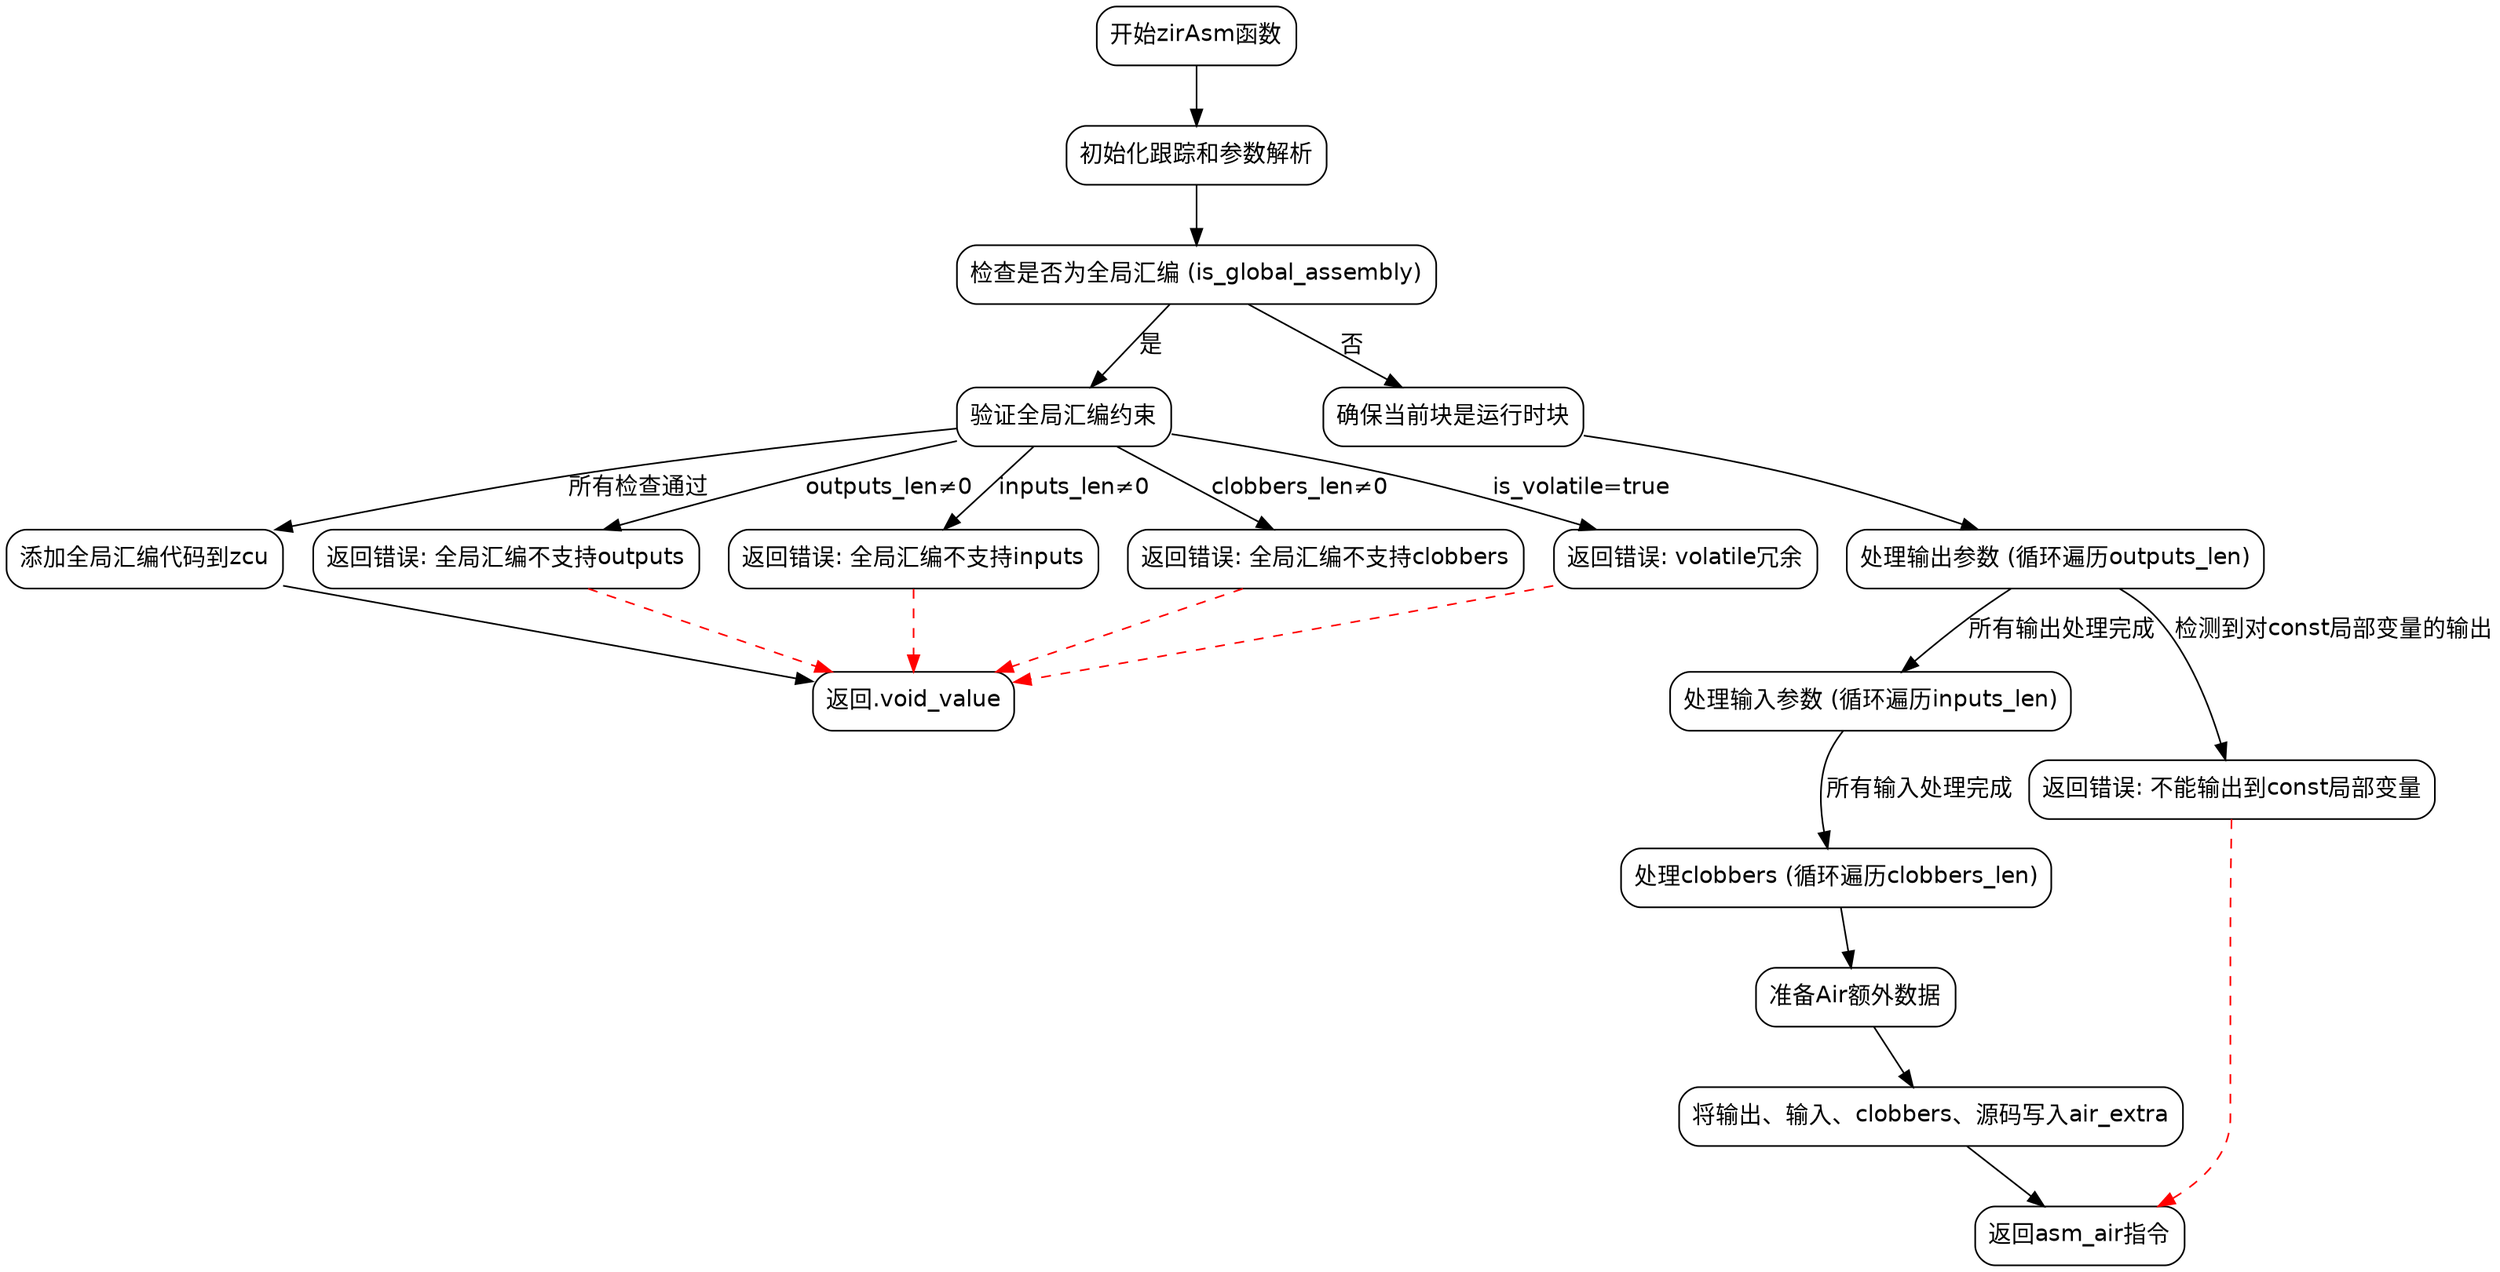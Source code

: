 
digraph flowchart {
    node [shape=rectangle, style=rounded, fontname=Helvetica];
    edge [fontname=Helvetica];

    start [label="开始zirAsm函数"];
    init [label="初始化跟踪和参数解析"];
    check_global [label="检查是否为全局汇编 (is_global_assembly)"];

    global_checks [label="验证全局汇编约束"];
    add_global_asm [label="添加全局汇编代码到zcu"];
    return_void [label="返回.void_value"];

    require_runtime [label="确保当前块是运行时块"];
    process_outputs [label="处理输出参数 (循环遍历outputs_len)"];
    process_inputs [label="处理输入参数 (循环遍历inputs_len)"];
    process_clobbers [label="处理clobbers (循环遍历clobbers_len)"];

    prepare_air [label="准备Air额外数据"];
    write_air_extra [label="将输出、输入、clobbers、源码写入air_extra"];
    return_asm_air [label="返回asm_air指令"];

    // 错误处理分支
    error_outputs [label="返回错误: 全局汇编不支持outputs"];
    error_inputs [label="返回错误: 全局汇编不支持inputs"];
    error_clobbers [label="返回错误: 全局汇编不支持clobbers"];
    error_volatile [label="返回错误: volatile冗余"];
    error_const_local [label="返回错误: 不能输出到const局部变量"];

    start -> init;
    init -> check_global;

    // 全局汇编分支
    check_global -> global_checks [label="是"];
    global_checks -> error_outputs [label="outputs_len≠0"];
    global_checks -> error_inputs [label="inputs_len≠0"];
    global_checks -> error_clobbers [label="clobbers_len≠0"];
    global_checks -> error_volatile [label="is_volatile=true"];
    global_checks -> add_global_asm [label="所有检查通过"];
    add_global_asm -> return_void;

    // 非全局汇编分支
    check_global -> require_runtime [label="否"];
    require_runtime -> process_outputs;

    process_outputs -> error_const_local [label="检测到对const局部变量的输出"];
    process_outputs -> process_inputs [label="所有输出处理完成"];

    process_inputs -> process_clobbers [label="所有输入处理完成"];
    process_clobbers -> prepare_air;
    prepare_air -> write_air_extra;
    write_air_extra -> return_asm_air;

    // 错误处理连接
    error_outputs -> return_void [style=dashed, color=red];
    error_inputs -> return_void [style=dashed, color=red];
    error_clobbers -> return_void [style=dashed, color=red];
    error_volatile -> return_void [style=dashed, color=red];
    error_const_local -> return_asm_air [style=dashed, color=red];
}
